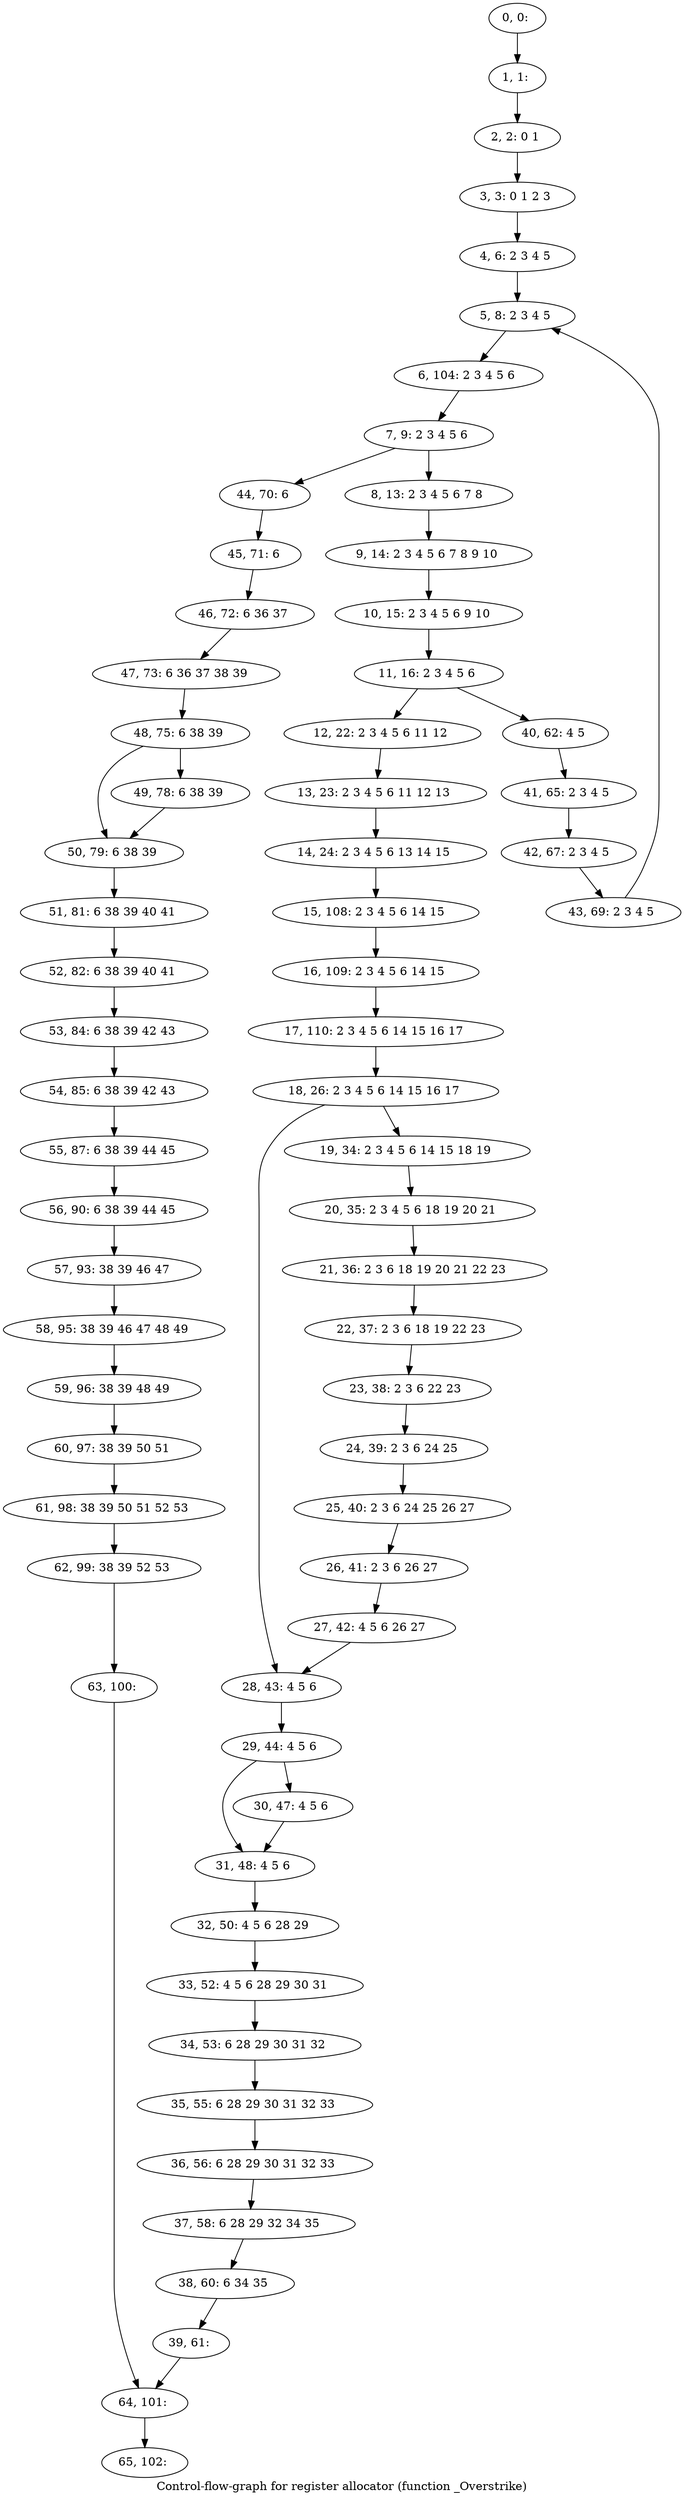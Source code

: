 digraph G {
graph [label="Control-flow-graph for register allocator (function _Overstrike)"]
0[label="0, 0: "];
1[label="1, 1: "];
2[label="2, 2: 0 1 "];
3[label="3, 3: 0 1 2 3 "];
4[label="4, 6: 2 3 4 5 "];
5[label="5, 8: 2 3 4 5 "];
6[label="6, 104: 2 3 4 5 6 "];
7[label="7, 9: 2 3 4 5 6 "];
8[label="8, 13: 2 3 4 5 6 7 8 "];
9[label="9, 14: 2 3 4 5 6 7 8 9 10 "];
10[label="10, 15: 2 3 4 5 6 9 10 "];
11[label="11, 16: 2 3 4 5 6 "];
12[label="12, 22: 2 3 4 5 6 11 12 "];
13[label="13, 23: 2 3 4 5 6 11 12 13 "];
14[label="14, 24: 2 3 4 5 6 13 14 15 "];
15[label="15, 108: 2 3 4 5 6 14 15 "];
16[label="16, 109: 2 3 4 5 6 14 15 "];
17[label="17, 110: 2 3 4 5 6 14 15 16 17 "];
18[label="18, 26: 2 3 4 5 6 14 15 16 17 "];
19[label="19, 34: 2 3 4 5 6 14 15 18 19 "];
20[label="20, 35: 2 3 4 5 6 18 19 20 21 "];
21[label="21, 36: 2 3 6 18 19 20 21 22 23 "];
22[label="22, 37: 2 3 6 18 19 22 23 "];
23[label="23, 38: 2 3 6 22 23 "];
24[label="24, 39: 2 3 6 24 25 "];
25[label="25, 40: 2 3 6 24 25 26 27 "];
26[label="26, 41: 2 3 6 26 27 "];
27[label="27, 42: 4 5 6 26 27 "];
28[label="28, 43: 4 5 6 "];
29[label="29, 44: 4 5 6 "];
30[label="30, 47: 4 5 6 "];
31[label="31, 48: 4 5 6 "];
32[label="32, 50: 4 5 6 28 29 "];
33[label="33, 52: 4 5 6 28 29 30 31 "];
34[label="34, 53: 6 28 29 30 31 32 "];
35[label="35, 55: 6 28 29 30 31 32 33 "];
36[label="36, 56: 6 28 29 30 31 32 33 "];
37[label="37, 58: 6 28 29 32 34 35 "];
38[label="38, 60: 6 34 35 "];
39[label="39, 61: "];
40[label="40, 62: 4 5 "];
41[label="41, 65: 2 3 4 5 "];
42[label="42, 67: 2 3 4 5 "];
43[label="43, 69: 2 3 4 5 "];
44[label="44, 70: 6 "];
45[label="45, 71: 6 "];
46[label="46, 72: 6 36 37 "];
47[label="47, 73: 6 36 37 38 39 "];
48[label="48, 75: 6 38 39 "];
49[label="49, 78: 6 38 39 "];
50[label="50, 79: 6 38 39 "];
51[label="51, 81: 6 38 39 40 41 "];
52[label="52, 82: 6 38 39 40 41 "];
53[label="53, 84: 6 38 39 42 43 "];
54[label="54, 85: 6 38 39 42 43 "];
55[label="55, 87: 6 38 39 44 45 "];
56[label="56, 90: 6 38 39 44 45 "];
57[label="57, 93: 38 39 46 47 "];
58[label="58, 95: 38 39 46 47 48 49 "];
59[label="59, 96: 38 39 48 49 "];
60[label="60, 97: 38 39 50 51 "];
61[label="61, 98: 38 39 50 51 52 53 "];
62[label="62, 99: 38 39 52 53 "];
63[label="63, 100: "];
64[label="64, 101: "];
65[label="65, 102: "];
0->1 ;
1->2 ;
2->3 ;
3->4 ;
4->5 ;
5->6 ;
6->7 ;
7->8 ;
7->44 ;
8->9 ;
9->10 ;
10->11 ;
11->12 ;
11->40 ;
12->13 ;
13->14 ;
14->15 ;
15->16 ;
16->17 ;
17->18 ;
18->19 ;
18->28 ;
19->20 ;
20->21 ;
21->22 ;
22->23 ;
23->24 ;
24->25 ;
25->26 ;
26->27 ;
27->28 ;
28->29 ;
29->30 ;
29->31 ;
30->31 ;
31->32 ;
32->33 ;
33->34 ;
34->35 ;
35->36 ;
36->37 ;
37->38 ;
38->39 ;
39->64 ;
40->41 ;
41->42 ;
42->43 ;
43->5 ;
44->45 ;
45->46 ;
46->47 ;
47->48 ;
48->49 ;
48->50 ;
49->50 ;
50->51 ;
51->52 ;
52->53 ;
53->54 ;
54->55 ;
55->56 ;
56->57 ;
57->58 ;
58->59 ;
59->60 ;
60->61 ;
61->62 ;
62->63 ;
63->64 ;
64->65 ;
}
